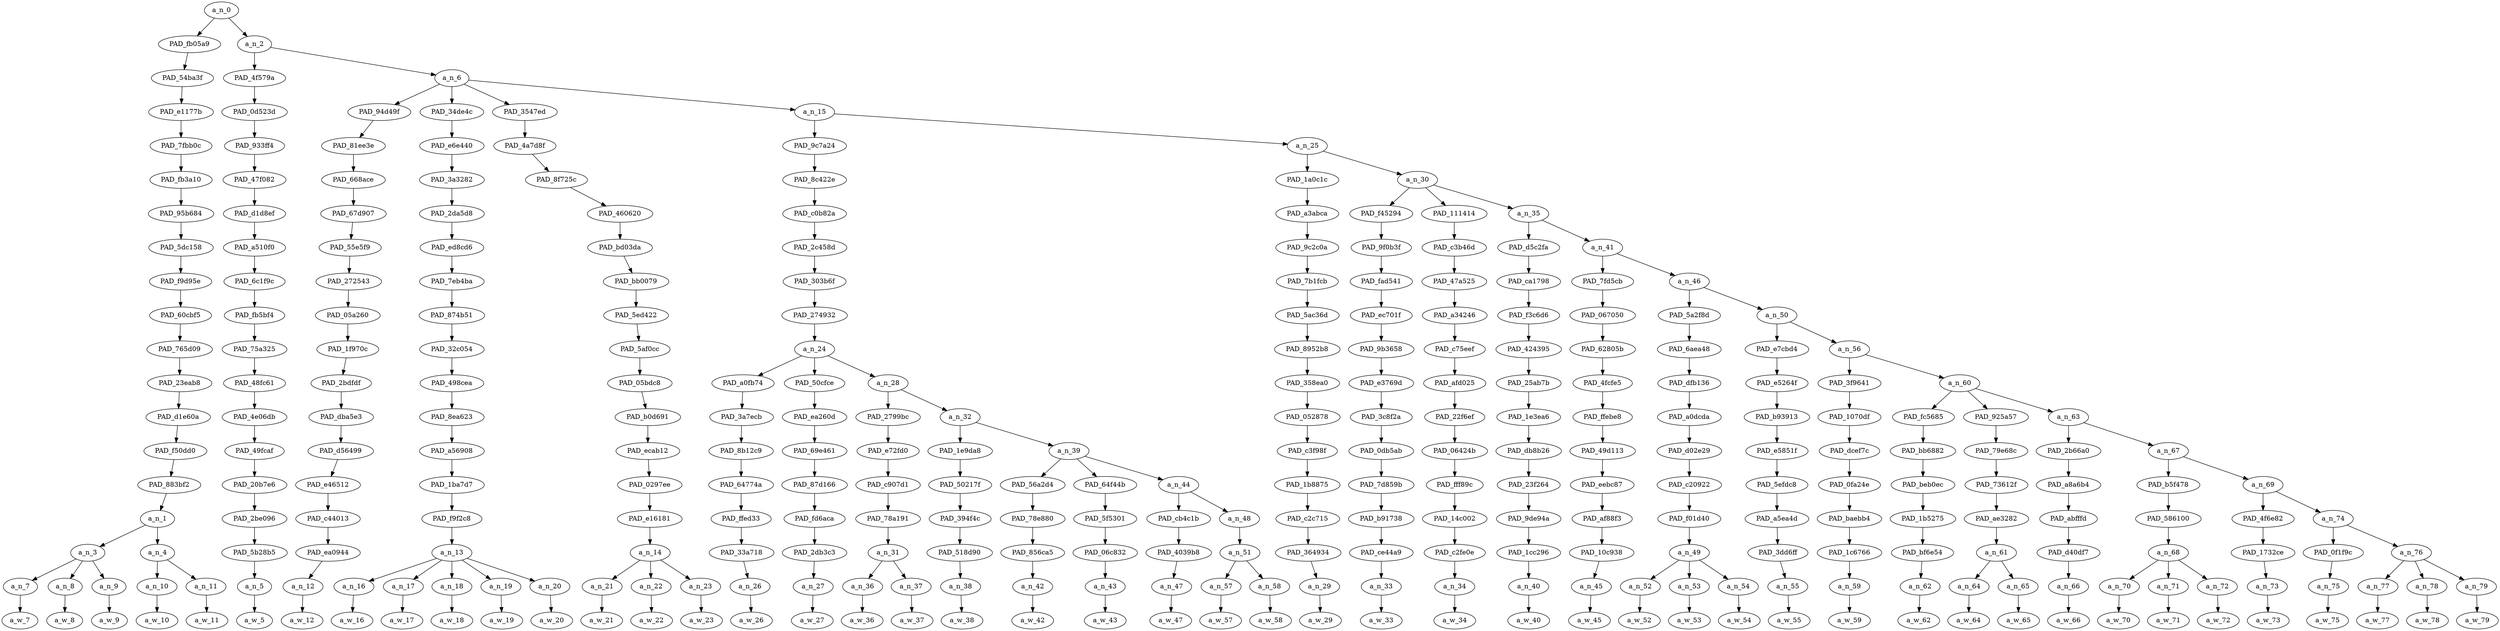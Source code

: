 strict digraph "" {
	a_n_0	[div_dir=1,
		index=0,
		level=18,
		pos="5.463772243923611,18!",
		text_span="[0, 1, 2, 3, 4, 5, 6, 7, 8, 9, 10, 11, 12, 13, 14, 15, 16, 17, 18, 19, 20, 21, 22, 23, 24, 25, 26, 27, 28, 29, 30, 31, 32, 33, 34, \
35, 36, 37, 38, 39, 40, 41, 42, 43, 44, 45, 46]",
		value=0.99999998];
	PAD_fb05a9	[div_dir=1,
		index=0,
		level=17,
		pos="2.25,17!",
		text_span="[0, 1, 2, 3, 4]",
		value=0.13635833];
	a_n_0 -> PAD_fb05a9;
	a_n_2	[div_dir=-1,
		index=1,
		level=17,
		pos="8.677544487847221,17!",
		text_span="[5, 6, 7, 8, 9, 10, 11, 12, 13, 14, 15, 16, 17, 18, 19, 20, 21, 22, 23, 24, 25, 26, 27, 28, 29, 30, 31, 32, 33, 34, 35, 36, 37, \
38, 39, 40, 41, 42, 43, 44, 45, 46]",
		value=0.86363765];
	a_n_0 -> a_n_2;
	PAD_54ba3f	[div_dir=1,
		index=0,
		level=16,
		pos="2.25,16!",
		text_span="[0, 1, 2, 3, 4]",
		value=0.13635833];
	PAD_fb05a9 -> PAD_54ba3f;
	PAD_e1177b	[div_dir=1,
		index=0,
		level=15,
		pos="2.25,15!",
		text_span="[0, 1, 2, 3, 4]",
		value=0.13635833];
	PAD_54ba3f -> PAD_e1177b;
	PAD_7fbb0c	[div_dir=1,
		index=0,
		level=14,
		pos="2.25,14!",
		text_span="[0, 1, 2, 3, 4]",
		value=0.13635833];
	PAD_e1177b -> PAD_7fbb0c;
	PAD_fb3a10	[div_dir=1,
		index=0,
		level=13,
		pos="2.25,13!",
		text_span="[0, 1, 2, 3, 4]",
		value=0.13635833];
	PAD_7fbb0c -> PAD_fb3a10;
	PAD_95b684	[div_dir=1,
		index=0,
		level=12,
		pos="2.25,12!",
		text_span="[0, 1, 2, 3, 4]",
		value=0.13635833];
	PAD_fb3a10 -> PAD_95b684;
	PAD_5dc158	[div_dir=1,
		index=0,
		level=11,
		pos="2.25,11!",
		text_span="[0, 1, 2, 3, 4]",
		value=0.13635833];
	PAD_95b684 -> PAD_5dc158;
	PAD_f9d95e	[div_dir=1,
		index=0,
		level=10,
		pos="2.25,10!",
		text_span="[0, 1, 2, 3, 4]",
		value=0.13635833];
	PAD_5dc158 -> PAD_f9d95e;
	PAD_60cbf5	[div_dir=1,
		index=0,
		level=9,
		pos="2.25,9!",
		text_span="[0, 1, 2, 3, 4]",
		value=0.13635833];
	PAD_f9d95e -> PAD_60cbf5;
	PAD_765d09	[div_dir=1,
		index=0,
		level=8,
		pos="2.25,8!",
		text_span="[0, 1, 2, 3, 4]",
		value=0.13635833];
	PAD_60cbf5 -> PAD_765d09;
	PAD_23eab8	[div_dir=1,
		index=0,
		level=7,
		pos="2.25,7!",
		text_span="[0, 1, 2, 3, 4]",
		value=0.13635833];
	PAD_765d09 -> PAD_23eab8;
	PAD_d1e60a	[div_dir=1,
		index=0,
		level=6,
		pos="2.25,6!",
		text_span="[0, 1, 2, 3, 4]",
		value=0.13635833];
	PAD_23eab8 -> PAD_d1e60a;
	PAD_f50dd0	[div_dir=1,
		index=0,
		level=5,
		pos="2.25,5!",
		text_span="[0, 1, 2, 3, 4]",
		value=0.13635833];
	PAD_d1e60a -> PAD_f50dd0;
	PAD_883bf2	[div_dir=1,
		index=0,
		level=4,
		pos="2.25,4!",
		text_span="[0, 1, 2, 3, 4]",
		value=0.13635833];
	PAD_f50dd0 -> PAD_883bf2;
	a_n_1	[div_dir=1,
		index=0,
		level=3,
		pos="2.25,3!",
		text_span="[0, 1, 2, 3, 4]",
		value=0.13635833];
	PAD_883bf2 -> a_n_1;
	a_n_3	[div_dir=1,
		index=0,
		level=2,
		pos="1.0,2!",
		text_span="[0, 1, 2]",
		value=0.10010616];
	a_n_1 -> a_n_3;
	a_n_4	[div_dir=-1,
		index=1,
		level=2,
		pos="3.5,2!",
		text_span="[3, 4]",
		value=0.03618717];
	a_n_1 -> a_n_4;
	a_n_7	[div_dir=1,
		index=0,
		level=1,
		pos="0.0,1!",
		text_span="[0]",
		value=0.03051967];
	a_n_3 -> a_n_7;
	a_n_8	[div_dir=1,
		index=1,
		level=1,
		pos="1.0,1!",
		text_span="[1]",
		value=0.03750837];
	a_n_3 -> a_n_8;
	a_n_9	[div_dir=1,
		index=2,
		level=1,
		pos="2.0,1!",
		text_span="[2]",
		value=0.03196103];
	a_n_3 -> a_n_9;
	a_w_7	[div_dir=0,
		index=0,
		level=0,
		pos="0,0!",
		text_span="[0]",
		value="<user>"];
	a_n_7 -> a_w_7;
	a_w_8	[div_dir=0,
		index=1,
		level=0,
		pos="1,0!",
		text_span="[1]",
		value=turkish];
	a_n_8 -> a_w_8;
	a_w_9	[div_dir=0,
		index=2,
		level=0,
		pos="2,0!",
		text_span="[2]",
		value=immigrants];
	a_n_9 -> a_w_9;
	a_n_10	[div_dir=-1,
		index=3,
		level=1,
		pos="3.0,1!",
		text_span="[3]",
		value=0.01346893];
	a_n_4 -> a_n_10;
	a_n_11	[div_dir=-1,
		index=4,
		level=1,
		pos="4.0,1!",
		text_span="[4]",
		value=0.02269456];
	a_n_4 -> a_n_11;
	a_w_10	[div_dir=0,
		index=3,
		level=0,
		pos="3,0!",
		text_span="[3]",
		value=in];
	a_n_10 -> a_w_10;
	a_w_11	[div_dir=0,
		index=4,
		level=0,
		pos="4,0!",
		text_span="[4]",
		value=germany];
	a_n_11 -> a_w_11;
	PAD_4f579a	[div_dir=-1,
		index=1,
		level=16,
		pos="5.0,16!",
		text_span="[5]",
		value=0.01053487];
	a_n_2 -> PAD_4f579a;
	a_n_6	[div_dir=-1,
		index=2,
		level=16,
		pos="12.355088975694445,16!",
		text_span="[6, 7, 8, 9, 10, 11, 12, 13, 14, 15, 16, 17, 18, 19, 20, 21, 22, 23, 24, 25, 26, 27, 28, 29, 30, 31, 32, 33, 34, 35, 36, 37, 38, \
39, 40, 41, 42, 43, 44, 45, 46]",
		value=0.85309000];
	a_n_2 -> a_n_6;
	PAD_0d523d	[div_dir=-1,
		index=1,
		level=15,
		pos="5.0,15!",
		text_span="[5]",
		value=0.01053487];
	PAD_4f579a -> PAD_0d523d;
	PAD_933ff4	[div_dir=-1,
		index=1,
		level=14,
		pos="5.0,14!",
		text_span="[5]",
		value=0.01053487];
	PAD_0d523d -> PAD_933ff4;
	PAD_47f082	[div_dir=-1,
		index=1,
		level=13,
		pos="5.0,13!",
		text_span="[5]",
		value=0.01053487];
	PAD_933ff4 -> PAD_47f082;
	PAD_d1d8ef	[div_dir=-1,
		index=1,
		level=12,
		pos="5.0,12!",
		text_span="[5]",
		value=0.01053487];
	PAD_47f082 -> PAD_d1d8ef;
	PAD_a510f0	[div_dir=-1,
		index=1,
		level=11,
		pos="5.0,11!",
		text_span="[5]",
		value=0.01053487];
	PAD_d1d8ef -> PAD_a510f0;
	PAD_6c1f9c	[div_dir=-1,
		index=1,
		level=10,
		pos="5.0,10!",
		text_span="[5]",
		value=0.01053487];
	PAD_a510f0 -> PAD_6c1f9c;
	PAD_fb5bf4	[div_dir=-1,
		index=1,
		level=9,
		pos="5.0,9!",
		text_span="[5]",
		value=0.01053487];
	PAD_6c1f9c -> PAD_fb5bf4;
	PAD_75a325	[div_dir=-1,
		index=1,
		level=8,
		pos="5.0,8!",
		text_span="[5]",
		value=0.01053487];
	PAD_fb5bf4 -> PAD_75a325;
	PAD_48fc61	[div_dir=-1,
		index=1,
		level=7,
		pos="5.0,7!",
		text_span="[5]",
		value=0.01053487];
	PAD_75a325 -> PAD_48fc61;
	PAD_4e06db	[div_dir=-1,
		index=1,
		level=6,
		pos="5.0,6!",
		text_span="[5]",
		value=0.01053487];
	PAD_48fc61 -> PAD_4e06db;
	PAD_49fcaf	[div_dir=-1,
		index=1,
		level=5,
		pos="5.0,5!",
		text_span="[5]",
		value=0.01053487];
	PAD_4e06db -> PAD_49fcaf;
	PAD_20b7e6	[div_dir=-1,
		index=1,
		level=4,
		pos="5.0,4!",
		text_span="[5]",
		value=0.01053487];
	PAD_49fcaf -> PAD_20b7e6;
	PAD_2be096	[div_dir=-1,
		index=1,
		level=3,
		pos="5.0,3!",
		text_span="[5]",
		value=0.01053487];
	PAD_20b7e6 -> PAD_2be096;
	PAD_5b28b5	[div_dir=-1,
		index=2,
		level=2,
		pos="5.0,2!",
		text_span="[5]",
		value=0.01053487];
	PAD_2be096 -> PAD_5b28b5;
	a_n_5	[div_dir=-1,
		index=5,
		level=1,
		pos="5.0,1!",
		text_span="[5]",
		value=0.01053487];
	PAD_5b28b5 -> a_n_5;
	a_w_5	[div_dir=0,
		index=5,
		level=0,
		pos="5,0!",
		text_span="[5]",
		value=did];
	a_n_5 -> a_w_5;
	PAD_94d49f	[div_dir=-1,
		index=2,
		level=15,
		pos="6.0,15!",
		text_span="[6]",
		value=0.02359064];
	a_n_6 -> PAD_94d49f;
	PAD_34de4c	[div_dir=1,
		index=3,
		level=15,
		pos="9.0,15!",
		text_span="[7, 8, 9, 10, 11]",
		value=0.11402637];
	a_n_6 -> PAD_34de4c;
	PAD_3547ed	[div_dir=-1,
		index=4,
		level=15,
		pos="13.0,15!",
		text_span="[12, 13, 14]",
		value=0.15669569];
	a_n_6 -> PAD_3547ed;
	a_n_15	[div_dir=-1,
		index=5,
		level=15,
		pos="21.42035590277778,15!",
		text_span="[15, 16, 17, 18, 19, 20, 21, 22, 23, 24, 25, 26, 27, 28, 29, 30, 31, 32, 33, 34, 35, 36, 37, 38, 39, 40, 41, 42, 43, 44, 45, 46]",
		value=0.55876484];
	a_n_6 -> a_n_15;
	PAD_81ee3e	[div_dir=-1,
		index=2,
		level=14,
		pos="6.0,14!",
		text_span="[6]",
		value=0.02359064];
	PAD_94d49f -> PAD_81ee3e;
	PAD_668ace	[div_dir=-1,
		index=2,
		level=13,
		pos="6.0,13!",
		text_span="[6]",
		value=0.02359064];
	PAD_81ee3e -> PAD_668ace;
	PAD_67d907	[div_dir=-1,
		index=2,
		level=12,
		pos="6.0,12!",
		text_span="[6]",
		value=0.02359064];
	PAD_668ace -> PAD_67d907;
	PAD_55e5f9	[div_dir=-1,
		index=2,
		level=11,
		pos="6.0,11!",
		text_span="[6]",
		value=0.02359064];
	PAD_67d907 -> PAD_55e5f9;
	PAD_272543	[div_dir=-1,
		index=2,
		level=10,
		pos="6.0,10!",
		text_span="[6]",
		value=0.02359064];
	PAD_55e5f9 -> PAD_272543;
	PAD_05a260	[div_dir=-1,
		index=2,
		level=9,
		pos="6.0,9!",
		text_span="[6]",
		value=0.02359064];
	PAD_272543 -> PAD_05a260;
	PAD_1f970c	[div_dir=-1,
		index=2,
		level=8,
		pos="6.0,8!",
		text_span="[6]",
		value=0.02359064];
	PAD_05a260 -> PAD_1f970c;
	PAD_2bdfdf	[div_dir=-1,
		index=2,
		level=7,
		pos="6.0,7!",
		text_span="[6]",
		value=0.02359064];
	PAD_1f970c -> PAD_2bdfdf;
	PAD_dba5e3	[div_dir=-1,
		index=2,
		level=6,
		pos="6.0,6!",
		text_span="[6]",
		value=0.02359064];
	PAD_2bdfdf -> PAD_dba5e3;
	PAD_d56499	[div_dir=-1,
		index=2,
		level=5,
		pos="6.0,5!",
		text_span="[6]",
		value=0.02359064];
	PAD_dba5e3 -> PAD_d56499;
	PAD_e46512	[div_dir=-1,
		index=2,
		level=4,
		pos="6.0,4!",
		text_span="[6]",
		value=0.02359064];
	PAD_d56499 -> PAD_e46512;
	PAD_c44013	[div_dir=-1,
		index=2,
		level=3,
		pos="6.0,3!",
		text_span="[6]",
		value=0.02359064];
	PAD_e46512 -> PAD_c44013;
	PAD_ea0944	[div_dir=-1,
		index=3,
		level=2,
		pos="6.0,2!",
		text_span="[6]",
		value=0.02359064];
	PAD_c44013 -> PAD_ea0944;
	a_n_12	[div_dir=-1,
		index=6,
		level=1,
		pos="6.0,1!",
		text_span="[6]",
		value=0.02359064];
	PAD_ea0944 -> a_n_12;
	a_w_12	[div_dir=0,
		index=6,
		level=0,
		pos="6,0!",
		text_span="[6]",
		value=invent];
	a_n_12 -> a_w_12;
	PAD_e6e440	[div_dir=1,
		index=3,
		level=14,
		pos="9.0,14!",
		text_span="[7, 8, 9, 10, 11]",
		value=0.11402637];
	PAD_34de4c -> PAD_e6e440;
	PAD_3a3282	[div_dir=1,
		index=3,
		level=13,
		pos="9.0,13!",
		text_span="[7, 8, 9, 10, 11]",
		value=0.11402637];
	PAD_e6e440 -> PAD_3a3282;
	PAD_2da5d8	[div_dir=1,
		index=3,
		level=12,
		pos="9.0,12!",
		text_span="[7, 8, 9, 10, 11]",
		value=0.11402637];
	PAD_3a3282 -> PAD_2da5d8;
	PAD_ed8cd6	[div_dir=1,
		index=3,
		level=11,
		pos="9.0,11!",
		text_span="[7, 8, 9, 10, 11]",
		value=0.11402637];
	PAD_2da5d8 -> PAD_ed8cd6;
	PAD_7eb4ba	[div_dir=1,
		index=3,
		level=10,
		pos="9.0,10!",
		text_span="[7, 8, 9, 10, 11]",
		value=0.11402637];
	PAD_ed8cd6 -> PAD_7eb4ba;
	PAD_874b51	[div_dir=1,
		index=3,
		level=9,
		pos="9.0,9!",
		text_span="[7, 8, 9, 10, 11]",
		value=0.11402637];
	PAD_7eb4ba -> PAD_874b51;
	PAD_32c054	[div_dir=1,
		index=3,
		level=8,
		pos="9.0,8!",
		text_span="[7, 8, 9, 10, 11]",
		value=0.11402637];
	PAD_874b51 -> PAD_32c054;
	PAD_498cea	[div_dir=1,
		index=3,
		level=7,
		pos="9.0,7!",
		text_span="[7, 8, 9, 10, 11]",
		value=0.11402637];
	PAD_32c054 -> PAD_498cea;
	PAD_8ea623	[div_dir=1,
		index=3,
		level=6,
		pos="9.0,6!",
		text_span="[7, 8, 9, 10, 11]",
		value=0.11402637];
	PAD_498cea -> PAD_8ea623;
	PAD_a56908	[div_dir=1,
		index=3,
		level=5,
		pos="9.0,5!",
		text_span="[7, 8, 9, 10, 11]",
		value=0.11402637];
	PAD_8ea623 -> PAD_a56908;
	PAD_1ba7d7	[div_dir=1,
		index=3,
		level=4,
		pos="9.0,4!",
		text_span="[7, 8, 9, 10, 11]",
		value=0.11402637];
	PAD_a56908 -> PAD_1ba7d7;
	PAD_f9f2c8	[div_dir=1,
		index=3,
		level=3,
		pos="9.0,3!",
		text_span="[7, 8, 9, 10, 11]",
		value=0.11402637];
	PAD_1ba7d7 -> PAD_f9f2c8;
	a_n_13	[div_dir=1,
		index=4,
		level=2,
		pos="9.0,2!",
		text_span="[7, 8, 9, 10, 11]",
		value=0.11402637];
	PAD_f9f2c8 -> a_n_13;
	a_n_16	[div_dir=1,
		index=7,
		level=1,
		pos="7.0,1!",
		text_span="[7]",
		value=0.00976222];
	a_n_13 -> a_n_16;
	a_n_17	[div_dir=-1,
		index=8,
		level=1,
		pos="8.0,1!",
		text_span="[8]",
		value=0.01626419];
	a_n_13 -> a_n_17;
	a_n_18	[div_dir=1,
		index=9,
		level=1,
		pos="9.0,1!",
		text_span="[9]",
		value=0.01410895];
	a_n_13 -> a_n_18;
	a_n_19	[div_dir=1,
		index=10,
		level=1,
		pos="10.0,1!",
		text_span="[10]",
		value=0.02713374];
	a_n_13 -> a_n_19;
	a_n_20	[div_dir=1,
		index=11,
		level=1,
		pos="11.0,1!",
		text_span="[11]",
		value=0.04668758];
	a_n_13 -> a_n_20;
	a_w_16	[div_dir=0,
		index=7,
		level=0,
		pos="7,0!",
		text_span="[7]",
		value=that];
	a_n_16 -> a_w_16;
	a_w_17	[div_dir=0,
		index=8,
		level=0,
		pos="8,0!",
		text_span="[8]",
		value=wonderful];
	a_n_17 -> a_w_17;
	a_w_18	[div_dir=0,
		index=9,
		level=0,
		pos="9,0!",
		text_span="[9]",
		value=post];
	a_n_18 -> a_w_18;
	a_w_19	[div_dir=0,
		index=10,
		level=0,
		pos="10,0!",
		text_span="[10]",
		value=pub];
	a_n_19 -> a_w_19;
	a_w_20	[div_dir=0,
		index=11,
		level=0,
		pos="11,0!",
		text_span="[11]",
		value=delicacy];
	a_n_20 -> a_w_20;
	PAD_4a7d8f	[div_dir=-1,
		index=4,
		level=14,
		pos="13.0,14!",
		text_span="[12, 13, 14]",
		value=0.15669569];
	PAD_3547ed -> PAD_4a7d8f;
	PAD_8f725c	[div_dir=-1,
		index=4,
		level=13,
		pos="13.0,13!",
		text_span="[12, 13, 14]",
		value=0.15669569];
	PAD_4a7d8f -> PAD_8f725c;
	PAD_460620	[div_dir=-1,
		index=4,
		level=12,
		pos="13.0,12!",
		text_span="[12, 13, 14]",
		value=0.15669569];
	PAD_8f725c -> PAD_460620;
	PAD_bd03da	[div_dir=-1,
		index=4,
		level=11,
		pos="13.0,11!",
		text_span="[12, 13, 14]",
		value=0.15669569];
	PAD_460620 -> PAD_bd03da;
	PAD_bb0079	[div_dir=-1,
		index=4,
		level=10,
		pos="13.0,10!",
		text_span="[12, 13, 14]",
		value=0.15669569];
	PAD_bd03da -> PAD_bb0079;
	PAD_5ed422	[div_dir=-1,
		index=4,
		level=9,
		pos="13.0,9!",
		text_span="[12, 13, 14]",
		value=0.15669569];
	PAD_bb0079 -> PAD_5ed422;
	PAD_5af0cc	[div_dir=-1,
		index=4,
		level=8,
		pos="13.0,8!",
		text_span="[12, 13, 14]",
		value=0.15669569];
	PAD_5ed422 -> PAD_5af0cc;
	PAD_05bdc8	[div_dir=-1,
		index=4,
		level=7,
		pos="13.0,7!",
		text_span="[12, 13, 14]",
		value=0.15669569];
	PAD_5af0cc -> PAD_05bdc8;
	PAD_b0d691	[div_dir=-1,
		index=4,
		level=6,
		pos="13.0,6!",
		text_span="[12, 13, 14]",
		value=0.15669569];
	PAD_05bdc8 -> PAD_b0d691;
	PAD_ecab12	[div_dir=-1,
		index=4,
		level=5,
		pos="13.0,5!",
		text_span="[12, 13, 14]",
		value=0.15669569];
	PAD_b0d691 -> PAD_ecab12;
	PAD_0297ee	[div_dir=-1,
		index=4,
		level=4,
		pos="13.0,4!",
		text_span="[12, 13, 14]",
		value=0.15669569];
	PAD_ecab12 -> PAD_0297ee;
	PAD_e16181	[div_dir=-1,
		index=4,
		level=3,
		pos="13.0,3!",
		text_span="[12, 13, 14]",
		value=0.15669569];
	PAD_0297ee -> PAD_e16181;
	a_n_14	[div_dir=-1,
		index=5,
		level=2,
		pos="13.0,2!",
		text_span="[12, 13, 14]",
		value=0.15669569];
	PAD_e16181 -> a_n_14;
	a_n_21	[div_dir=-1,
		index=12,
		level=1,
		pos="12.0,1!",
		text_span="[12]",
		value=0.01384410];
	a_n_14 -> a_n_21;
	a_n_22	[div_dir=-1,
		index=13,
		level=1,
		pos="13.0,1!",
		text_span="[13]",
		value=0.04648067];
	a_n_14 -> a_n_22;
	a_n_23	[div_dir=-1,
		index=14,
		level=1,
		pos="14.0,1!",
		text_span="[14]",
		value=0.09628937];
	a_n_14 -> a_n_23;
	a_w_21	[div_dir=0,
		index=12,
		level=0,
		pos="12,0!",
		text_span="[12]",
		value=the];
	a_n_21 -> a_w_21;
	a_w_22	[div_dir=0,
		index=13,
		level=0,
		pos="13,0!",
		text_span="[13]",
		value=doner];
	a_n_22 -> a_w_22;
	a_w_23	[div_dir=0,
		index=14,
		level=0,
		pos="14,0!",
		text_span="[14]",
		value=kebab];
	a_n_23 -> a_w_23;
	PAD_9c7a24	[div_dir=-1,
		index=5,
		level=14,
		pos="16.604166666666668,14!",
		text_span="[15, 16, 17, 18, 19, 20, 21, 22, 23, 24]",
		value=0.24023586];
	a_n_15 -> PAD_9c7a24;
	a_n_25	[div_dir=-1,
		index=6,
		level=14,
		pos="26.236545138888886,14!",
		text_span="[25, 26, 27, 28, 29, 30, 31, 32, 33, 34, 35, 36, 37, 38, 39, 40, 41, 42, 43, 44, 45, 46]",
		value=0.31851687];
	a_n_15 -> a_n_25;
	PAD_8c422e	[div_dir=-1,
		index=5,
		level=13,
		pos="16.604166666666668,13!",
		text_span="[15, 16, 17, 18, 19, 20, 21, 22, 23, 24]",
		value=0.24023586];
	PAD_9c7a24 -> PAD_8c422e;
	PAD_c0b82a	[div_dir=-1,
		index=5,
		level=12,
		pos="16.604166666666668,12!",
		text_span="[15, 16, 17, 18, 19, 20, 21, 22, 23, 24]",
		value=0.24023586];
	PAD_8c422e -> PAD_c0b82a;
	PAD_2c458d	[div_dir=-1,
		index=5,
		level=11,
		pos="16.604166666666668,11!",
		text_span="[15, 16, 17, 18, 19, 20, 21, 22, 23, 24]",
		value=0.24023586];
	PAD_c0b82a -> PAD_2c458d;
	PAD_303b6f	[div_dir=-1,
		index=5,
		level=10,
		pos="16.604166666666668,10!",
		text_span="[15, 16, 17, 18, 19, 20, 21, 22, 23, 24]",
		value=0.24023586];
	PAD_2c458d -> PAD_303b6f;
	PAD_274932	[div_dir=-1,
		index=5,
		level=9,
		pos="16.604166666666668,9!",
		text_span="[15, 16, 17, 18, 19, 20, 21, 22, 23, 24]",
		value=0.24023586];
	PAD_303b6f -> PAD_274932;
	a_n_24	[div_dir=-1,
		index=5,
		level=8,
		pos="16.604166666666668,8!",
		text_span="[15, 16, 17, 18, 19, 20, 21, 22, 23, 24]",
		value=0.24023586];
	PAD_274932 -> a_n_24;
	PAD_a0fb74	[div_dir=-1,
		index=5,
		level=7,
		pos="15.0,7!",
		text_span="[15]",
		value=0.01004279];
	a_n_24 -> PAD_a0fb74;
	PAD_50cfce	[div_dir=-1,
		index=6,
		level=7,
		pos="16.0,7!",
		text_span="[16]",
		value=0.01221696];
	a_n_24 -> PAD_50cfce;
	a_n_28	[div_dir=-1,
		index=7,
		level=7,
		pos="18.8125,7!",
		text_span="[17, 18, 19, 20, 21, 22, 23, 24]",
		value=0.21796159];
	a_n_24 -> a_n_28;
	PAD_3a7ecb	[div_dir=-1,
		index=5,
		level=6,
		pos="15.0,6!",
		text_span="[15]",
		value=0.01004279];
	PAD_a0fb74 -> PAD_3a7ecb;
	PAD_8b12c9	[div_dir=-1,
		index=5,
		level=5,
		pos="15.0,5!",
		text_span="[15]",
		value=0.01004279];
	PAD_3a7ecb -> PAD_8b12c9;
	PAD_64774a	[div_dir=-1,
		index=5,
		level=4,
		pos="15.0,4!",
		text_span="[15]",
		value=0.01004279];
	PAD_8b12c9 -> PAD_64774a;
	PAD_ffed33	[div_dir=-1,
		index=5,
		level=3,
		pos="15.0,3!",
		text_span="[15]",
		value=0.01004279];
	PAD_64774a -> PAD_ffed33;
	PAD_33a718	[div_dir=-1,
		index=6,
		level=2,
		pos="15.0,2!",
		text_span="[15]",
		value=0.01004279];
	PAD_ffed33 -> PAD_33a718;
	a_n_26	[div_dir=-1,
		index=15,
		level=1,
		pos="15.0,1!",
		text_span="[15]",
		value=0.01004279];
	PAD_33a718 -> a_n_26;
	a_w_26	[div_dir=0,
		index=15,
		level=0,
		pos="15,0!",
		text_span="[15]",
		value=so];
	a_n_26 -> a_w_26;
	PAD_ea260d	[div_dir=-1,
		index=6,
		level=6,
		pos="16.0,6!",
		text_span="[16]",
		value=0.01221696];
	PAD_50cfce -> PAD_ea260d;
	PAD_69e461	[div_dir=-1,
		index=6,
		level=5,
		pos="16.0,5!",
		text_span="[16]",
		value=0.01221696];
	PAD_ea260d -> PAD_69e461;
	PAD_87d166	[div_dir=-1,
		index=6,
		level=4,
		pos="16.0,4!",
		text_span="[16]",
		value=0.01221696];
	PAD_69e461 -> PAD_87d166;
	PAD_fd6aca	[div_dir=-1,
		index=6,
		level=3,
		pos="16.0,3!",
		text_span="[16]",
		value=0.01221696];
	PAD_87d166 -> PAD_fd6aca;
	PAD_2db3c3	[div_dir=-1,
		index=7,
		level=2,
		pos="16.0,2!",
		text_span="[16]",
		value=0.01221696];
	PAD_fd6aca -> PAD_2db3c3;
	a_n_27	[div_dir=-1,
		index=16,
		level=1,
		pos="16.0,1!",
		text_span="[16]",
		value=0.01221696];
	PAD_2db3c3 -> a_n_27;
	a_w_27	[div_dir=0,
		index=16,
		level=0,
		pos="16,0!",
		text_span="[16]",
		value=that1];
	a_n_27 -> a_w_27;
	PAD_2799bc	[div_dir=-1,
		index=7,
		level=6,
		pos="17.5,6!",
		text_span="[17, 18]",
		value=0.04944454];
	a_n_28 -> PAD_2799bc;
	a_n_32	[div_dir=1,
		index=8,
		level=6,
		pos="20.125,6!",
		text_span="[19, 20, 21, 22, 23, 24]",
		value=0.16851289];
	a_n_28 -> a_n_32;
	PAD_e72fd0	[div_dir=-1,
		index=7,
		level=5,
		pos="17.5,5!",
		text_span="[17, 18]",
		value=0.04944454];
	PAD_2799bc -> PAD_e72fd0;
	PAD_c907d1	[div_dir=-1,
		index=7,
		level=4,
		pos="17.5,4!",
		text_span="[17, 18]",
		value=0.04944454];
	PAD_e72fd0 -> PAD_c907d1;
	PAD_78a191	[div_dir=-1,
		index=7,
		level=3,
		pos="17.5,3!",
		text_span="[17, 18]",
		value=0.04944454];
	PAD_c907d1 -> PAD_78a191;
	a_n_31	[div_dir=-1,
		index=8,
		level=2,
		pos="17.5,2!",
		text_span="[17, 18]",
		value=0.04944454];
	PAD_78a191 -> a_n_31;
	a_n_36	[div_dir=-1,
		index=17,
		level=1,
		pos="17.0,1!",
		text_span="[17]",
		value=0.03258751];
	a_n_31 -> a_n_36;
	a_n_37	[div_dir=1,
		index=18,
		level=1,
		pos="18.0,1!",
		text_span="[18]",
		value=0.01682505];
	a_n_31 -> a_n_37;
	a_w_36	[div_dir=0,
		index=17,
		level=0,
		pos="17,0!",
		text_span="[17]",
		value=drunk];
	a_n_36 -> a_w_36;
	a_w_37	[div_dir=0,
		index=18,
		level=0,
		pos="18,0!",
		text_span="[18]",
		value=people];
	a_n_37 -> a_w_37;
	PAD_1e9da8	[div_dir=1,
		index=8,
		level=5,
		pos="19.0,5!",
		text_span="[19]",
		value=0.01435816];
	a_n_32 -> PAD_1e9da8;
	a_n_39	[div_dir=-1,
		index=9,
		level=5,
		pos="21.25,5!",
		text_span="[20, 21, 22, 23, 24]",
		value=0.15414337];
	a_n_32 -> a_n_39;
	PAD_50217f	[div_dir=1,
		index=8,
		level=4,
		pos="19.0,4!",
		text_span="[19]",
		value=0.01435816];
	PAD_1e9da8 -> PAD_50217f;
	PAD_394f4c	[div_dir=1,
		index=8,
		level=3,
		pos="19.0,3!",
		text_span="[19]",
		value=0.01435816];
	PAD_50217f -> PAD_394f4c;
	PAD_518d90	[div_dir=1,
		index=9,
		level=2,
		pos="19.0,2!",
		text_span="[19]",
		value=0.01435816];
	PAD_394f4c -> PAD_518d90;
	a_n_38	[div_dir=1,
		index=19,
		level=1,
		pos="19.0,1!",
		text_span="[19]",
		value=0.01435816];
	PAD_518d90 -> a_n_38;
	a_w_38	[div_dir=0,
		index=19,
		level=0,
		pos="19,0!",
		text_span="[19]",
		value=could];
	a_n_38 -> a_w_38;
	PAD_56a2d4	[div_dir=-1,
		index=9,
		level=4,
		pos="20.0,4!",
		text_span="[20]",
		value=0.02850400];
	a_n_39 -> PAD_56a2d4;
	PAD_64f44b	[div_dir=1,
		index=10,
		level=4,
		pos="21.0,4!",
		text_span="[21]",
		value=0.07510995];
	a_n_39 -> PAD_64f44b;
	a_n_44	[div_dir=-1,
		index=11,
		level=4,
		pos="22.75,4!",
		text_span="[22, 23, 24]",
		value=0.05051964];
	a_n_39 -> a_n_44;
	PAD_78e880	[div_dir=-1,
		index=9,
		level=3,
		pos="20.0,3!",
		text_span="[20]",
		value=0.02850400];
	PAD_56a2d4 -> PAD_78e880;
	PAD_856ca5	[div_dir=-1,
		index=10,
		level=2,
		pos="20.0,2!",
		text_span="[20]",
		value=0.02850400];
	PAD_78e880 -> PAD_856ca5;
	a_n_42	[div_dir=-1,
		index=20,
		level=1,
		pos="20.0,1!",
		text_span="[20]",
		value=0.02850400];
	PAD_856ca5 -> a_n_42;
	a_w_42	[div_dir=0,
		index=20,
		level=0,
		pos="20,0!",
		text_span="[20]",
		value=eat];
	a_n_42 -> a_w_42;
	PAD_5f5301	[div_dir=1,
		index=10,
		level=3,
		pos="21.0,3!",
		text_span="[21]",
		value=0.07510995];
	PAD_64f44b -> PAD_5f5301;
	PAD_06c832	[div_dir=1,
		index=11,
		level=2,
		pos="21.0,2!",
		text_span="[21]",
		value=0.07510995];
	PAD_5f5301 -> PAD_06c832;
	a_n_43	[div_dir=1,
		index=21,
		level=1,
		pos="21.0,1!",
		text_span="[21]",
		value=0.07510995];
	PAD_06c832 -> a_n_43;
	a_w_43	[div_dir=0,
		index=21,
		level=0,
		pos="21,0!",
		text_span="[21]",
		value=shwarma];
	a_n_43 -> a_w_43;
	PAD_cb4c1b	[div_dir=1,
		index=11,
		level=3,
		pos="22.0,3!",
		text_span="[22]",
		value=0.02129391];
	a_n_44 -> PAD_cb4c1b;
	a_n_48	[div_dir=-1,
		index=12,
		level=3,
		pos="23.5,3!",
		text_span="[23, 24]",
		value=0.02921488];
	a_n_44 -> a_n_48;
	PAD_4039b8	[div_dir=1,
		index=12,
		level=2,
		pos="22.0,2!",
		text_span="[22]",
		value=0.02129391];
	PAD_cb4c1b -> PAD_4039b8;
	a_n_47	[div_dir=1,
		index=22,
		level=1,
		pos="22.0,1!",
		text_span="[22]",
		value=0.02129391];
	PAD_4039b8 -> a_n_47;
	a_w_47	[div_dir=0,
		index=22,
		level=0,
		pos="22,0!",
		text_span="[22]",
		value=whilst];
	a_n_47 -> a_w_47;
	a_n_51	[div_dir=-1,
		index=13,
		level=2,
		pos="23.5,2!",
		text_span="[23, 24]",
		value=0.02917009];
	a_n_48 -> a_n_51;
	a_n_57	[div_dir=-1,
		index=23,
		level=1,
		pos="23.0,1!",
		text_span="[23]",
		value=0.01685848];
	a_n_51 -> a_n_57;
	a_n_58	[div_dir=-1,
		index=24,
		level=1,
		pos="24.0,1!",
		text_span="[24]",
		value=0.01226683];
	a_n_51 -> a_n_58;
	a_w_57	[div_dir=0,
		index=23,
		level=0,
		pos="23,0!",
		text_span="[23]",
		value=stumbling];
	a_n_57 -> a_w_57;
	a_w_58	[div_dir=0,
		index=24,
		level=0,
		pos="24,0!",
		text_span="[24]",
		value=home];
	a_n_58 -> a_w_58;
	PAD_1a0c1c	[div_dir=-1,
		index=6,
		level=13,
		pos="25.0,13!",
		text_span="[25]",
		value=0.01371757];
	a_n_25 -> PAD_1a0c1c;
	a_n_30	[div_dir=1,
		index=7,
		level=13,
		pos="27.473090277777775,13!",
		text_span="[26, 27, 28, 29, 30, 31, 32, 33, 34, 35, 36, 37, 38, 39, 40, 41, 42, 43, 44, 45, 46]",
		value=0.30479482];
	a_n_25 -> a_n_30;
	PAD_a3abca	[div_dir=-1,
		index=6,
		level=12,
		pos="25.0,12!",
		text_span="[25]",
		value=0.01371757];
	PAD_1a0c1c -> PAD_a3abca;
	PAD_9c2c0a	[div_dir=-1,
		index=6,
		level=11,
		pos="25.0,11!",
		text_span="[25]",
		value=0.01371757];
	PAD_a3abca -> PAD_9c2c0a;
	PAD_7b1fcb	[div_dir=-1,
		index=6,
		level=10,
		pos="25.0,10!",
		text_span="[25]",
		value=0.01371757];
	PAD_9c2c0a -> PAD_7b1fcb;
	PAD_5ac36d	[div_dir=-1,
		index=6,
		level=9,
		pos="25.0,9!",
		text_span="[25]",
		value=0.01371757];
	PAD_7b1fcb -> PAD_5ac36d;
	PAD_8952b8	[div_dir=-1,
		index=6,
		level=8,
		pos="25.0,8!",
		text_span="[25]",
		value=0.01371757];
	PAD_5ac36d -> PAD_8952b8;
	PAD_358ea0	[div_dir=-1,
		index=8,
		level=7,
		pos="25.0,7!",
		text_span="[25]",
		value=0.01371757];
	PAD_8952b8 -> PAD_358ea0;
	PAD_052878	[div_dir=-1,
		index=9,
		level=6,
		pos="25.0,6!",
		text_span="[25]",
		value=0.01371757];
	PAD_358ea0 -> PAD_052878;
	PAD_c3f98f	[div_dir=-1,
		index=10,
		level=5,
		pos="25.0,5!",
		text_span="[25]",
		value=0.01371757];
	PAD_052878 -> PAD_c3f98f;
	PAD_1b8875	[div_dir=-1,
		index=12,
		level=4,
		pos="25.0,4!",
		text_span="[25]",
		value=0.01371757];
	PAD_c3f98f -> PAD_1b8875;
	PAD_c2c715	[div_dir=-1,
		index=13,
		level=3,
		pos="25.0,3!",
		text_span="[25]",
		value=0.01371757];
	PAD_1b8875 -> PAD_c2c715;
	PAD_364934	[div_dir=-1,
		index=14,
		level=2,
		pos="25.0,2!",
		text_span="[25]",
		value=0.01371757];
	PAD_c2c715 -> PAD_364934;
	a_n_29	[div_dir=-1,
		index=25,
		level=1,
		pos="25.0,1!",
		text_span="[25]",
		value=0.01371757];
	PAD_364934 -> a_n_29;
	a_w_29	[div_dir=0,
		index=25,
		level=0,
		pos="25,0!",
		text_span="[25]",
		value=i];
	a_n_29 -> a_w_29;
	PAD_f45294	[div_dir=-1,
		index=7,
		level=12,
		pos="26.0,12!",
		text_span="[26]",
		value=0.00856673];
	a_n_30 -> PAD_f45294;
	PAD_111414	[div_dir=1,
		index=8,
		level=12,
		pos="27.0,12!",
		text_span="[27]",
		value=0.00628598];
	a_n_30 -> PAD_111414;
	a_n_35	[div_dir=1,
		index=9,
		level=12,
		pos="29.419270833333332,12!",
		text_span="[28, 29, 30, 31, 32, 33, 34, 35, 36, 37, 38, 39, 40, 41, 42, 43, 44, 45, 46]",
		value=0.28993968];
	a_n_30 -> a_n_35;
	PAD_9f0b3f	[div_dir=-1,
		index=7,
		level=11,
		pos="26.0,11!",
		text_span="[26]",
		value=0.00856673];
	PAD_f45294 -> PAD_9f0b3f;
	PAD_fad541	[div_dir=-1,
		index=7,
		level=10,
		pos="26.0,10!",
		text_span="[26]",
		value=0.00856673];
	PAD_9f0b3f -> PAD_fad541;
	PAD_ec701f	[div_dir=-1,
		index=7,
		level=9,
		pos="26.0,9!",
		text_span="[26]",
		value=0.00856673];
	PAD_fad541 -> PAD_ec701f;
	PAD_9b3658	[div_dir=-1,
		index=7,
		level=8,
		pos="26.0,8!",
		text_span="[26]",
		value=0.00856673];
	PAD_ec701f -> PAD_9b3658;
	PAD_e3769d	[div_dir=-1,
		index=9,
		level=7,
		pos="26.0,7!",
		text_span="[26]",
		value=0.00856673];
	PAD_9b3658 -> PAD_e3769d;
	PAD_3c8f2a	[div_dir=-1,
		index=10,
		level=6,
		pos="26.0,6!",
		text_span="[26]",
		value=0.00856673];
	PAD_e3769d -> PAD_3c8f2a;
	PAD_0db5ab	[div_dir=-1,
		index=11,
		level=5,
		pos="26.0,5!",
		text_span="[26]",
		value=0.00856673];
	PAD_3c8f2a -> PAD_0db5ab;
	PAD_7d859b	[div_dir=-1,
		index=13,
		level=4,
		pos="26.0,4!",
		text_span="[26]",
		value=0.00856673];
	PAD_0db5ab -> PAD_7d859b;
	PAD_b91738	[div_dir=-1,
		index=14,
		level=3,
		pos="26.0,3!",
		text_span="[26]",
		value=0.00856673];
	PAD_7d859b -> PAD_b91738;
	PAD_ce44a9	[div_dir=-1,
		index=15,
		level=2,
		pos="26.0,2!",
		text_span="[26]",
		value=0.00856673];
	PAD_b91738 -> PAD_ce44a9;
	a_n_33	[div_dir=-1,
		index=26,
		level=1,
		pos="26.0,1!",
		text_span="[26]",
		value=0.00856673];
	PAD_ce44a9 -> a_n_33;
	a_w_33	[div_dir=0,
		index=26,
		level=0,
		pos="26,0!",
		text_span="[26]",
		value=can];
	a_n_33 -> a_w_33;
	PAD_c3b46d	[div_dir=1,
		index=8,
		level=11,
		pos="27.0,11!",
		text_span="[27]",
		value=0.00628598];
	PAD_111414 -> PAD_c3b46d;
	PAD_47a525	[div_dir=1,
		index=8,
		level=10,
		pos="27.0,10!",
		text_span="[27]",
		value=0.00628598];
	PAD_c3b46d -> PAD_47a525;
	PAD_a34246	[div_dir=1,
		index=8,
		level=9,
		pos="27.0,9!",
		text_span="[27]",
		value=0.00628598];
	PAD_47a525 -> PAD_a34246;
	PAD_c75eef	[div_dir=1,
		index=8,
		level=8,
		pos="27.0,8!",
		text_span="[27]",
		value=0.00628598];
	PAD_a34246 -> PAD_c75eef;
	PAD_afd025	[div_dir=1,
		index=10,
		level=7,
		pos="27.0,7!",
		text_span="[27]",
		value=0.00628598];
	PAD_c75eef -> PAD_afd025;
	PAD_22f6ef	[div_dir=1,
		index=11,
		level=6,
		pos="27.0,6!",
		text_span="[27]",
		value=0.00628598];
	PAD_afd025 -> PAD_22f6ef;
	PAD_06424b	[div_dir=1,
		index=12,
		level=5,
		pos="27.0,5!",
		text_span="[27]",
		value=0.00628598];
	PAD_22f6ef -> PAD_06424b;
	PAD_fff89c	[div_dir=1,
		index=14,
		level=4,
		pos="27.0,4!",
		text_span="[27]",
		value=0.00628598];
	PAD_06424b -> PAD_fff89c;
	PAD_14c002	[div_dir=1,
		index=15,
		level=3,
		pos="27.0,3!",
		text_span="[27]",
		value=0.00628598];
	PAD_fff89c -> PAD_14c002;
	PAD_c2fe0e	[div_dir=1,
		index=16,
		level=2,
		pos="27.0,2!",
		text_span="[27]",
		value=0.00628598];
	PAD_14c002 -> PAD_c2fe0e;
	a_n_34	[div_dir=1,
		index=27,
		level=1,
		pos="27.0,1!",
		text_span="[27]",
		value=0.00628598];
	PAD_c2fe0e -> a_n_34;
	a_w_34	[div_dir=0,
		index=27,
		level=0,
		pos="27,0!",
		text_span="[27]",
		value=not];
	a_n_34 -> a_w_34;
	PAD_d5c2fa	[div_dir=-1,
		index=9,
		level=11,
		pos="28.0,11!",
		text_span="[28]",
		value=0.00987862];
	a_n_35 -> PAD_d5c2fa;
	a_n_41	[div_dir=1,
		index=10,
		level=11,
		pos="30.838541666666664,11!",
		text_span="[29, 30, 31, 32, 33, 34, 35, 36, 37, 38, 39, 40, 41, 42, 43, 44, 45, 46]",
		value=0.28005909];
	a_n_35 -> a_n_41;
	PAD_ca1798	[div_dir=-1,
		index=9,
		level=10,
		pos="28.0,10!",
		text_span="[28]",
		value=0.00987862];
	PAD_d5c2fa -> PAD_ca1798;
	PAD_f3c6d6	[div_dir=-1,
		index=9,
		level=9,
		pos="28.0,9!",
		text_span="[28]",
		value=0.00987862];
	PAD_ca1798 -> PAD_f3c6d6;
	PAD_424395	[div_dir=-1,
		index=9,
		level=8,
		pos="28.0,8!",
		text_span="[28]",
		value=0.00987862];
	PAD_f3c6d6 -> PAD_424395;
	PAD_25ab7b	[div_dir=-1,
		index=11,
		level=7,
		pos="28.0,7!",
		text_span="[28]",
		value=0.00987862];
	PAD_424395 -> PAD_25ab7b;
	PAD_1e3ea6	[div_dir=-1,
		index=12,
		level=6,
		pos="28.0,6!",
		text_span="[28]",
		value=0.00987862];
	PAD_25ab7b -> PAD_1e3ea6;
	PAD_db8b26	[div_dir=-1,
		index=13,
		level=5,
		pos="28.0,5!",
		text_span="[28]",
		value=0.00987862];
	PAD_1e3ea6 -> PAD_db8b26;
	PAD_23f264	[div_dir=-1,
		index=15,
		level=4,
		pos="28.0,4!",
		text_span="[28]",
		value=0.00987862];
	PAD_db8b26 -> PAD_23f264;
	PAD_9de94a	[div_dir=-1,
		index=16,
		level=3,
		pos="28.0,3!",
		text_span="[28]",
		value=0.00987862];
	PAD_23f264 -> PAD_9de94a;
	PAD_1cc296	[div_dir=-1,
		index=17,
		level=2,
		pos="28.0,2!",
		text_span="[28]",
		value=0.00987862];
	PAD_9de94a -> PAD_1cc296;
	a_n_40	[div_dir=-1,
		index=28,
		level=1,
		pos="28.0,1!",
		text_span="[28]",
		value=0.00987862];
	PAD_1cc296 -> a_n_40;
	a_w_40	[div_dir=0,
		index=28,
		level=0,
		pos="28,0!",
		text_span="[28]",
		value=imagine];
	a_n_40 -> a_w_40;
	PAD_7fd5cb	[div_dir=-1,
		index=10,
		level=10,
		pos="29.0,10!",
		text_span="[29]",
		value=0.00650962];
	a_n_41 -> PAD_7fd5cb;
	a_n_46	[div_dir=1,
		index=11,
		level=10,
		pos="32.67708333333333,10!",
		text_span="[30, 31, 32, 33, 34, 35, 36, 37, 38, 39, 40, 41, 42, 43, 44, 45, 46]",
		value=0.27354265];
	a_n_41 -> a_n_46;
	PAD_067050	[div_dir=-1,
		index=10,
		level=9,
		pos="29.0,9!",
		text_span="[29]",
		value=0.00650962];
	PAD_7fd5cb -> PAD_067050;
	PAD_62805b	[div_dir=-1,
		index=10,
		level=8,
		pos="29.0,8!",
		text_span="[29]",
		value=0.00650962];
	PAD_067050 -> PAD_62805b;
	PAD_4fcfe5	[div_dir=-1,
		index=12,
		level=7,
		pos="29.0,7!",
		text_span="[29]",
		value=0.00650962];
	PAD_62805b -> PAD_4fcfe5;
	PAD_ffebe8	[div_dir=-1,
		index=13,
		level=6,
		pos="29.0,6!",
		text_span="[29]",
		value=0.00650962];
	PAD_4fcfe5 -> PAD_ffebe8;
	PAD_49d113	[div_dir=-1,
		index=14,
		level=5,
		pos="29.0,5!",
		text_span="[29]",
		value=0.00650962];
	PAD_ffebe8 -> PAD_49d113;
	PAD_eebc87	[div_dir=-1,
		index=16,
		level=4,
		pos="29.0,4!",
		text_span="[29]",
		value=0.00650962];
	PAD_49d113 -> PAD_eebc87;
	PAD_af88f3	[div_dir=-1,
		index=17,
		level=3,
		pos="29.0,3!",
		text_span="[29]",
		value=0.00650962];
	PAD_eebc87 -> PAD_af88f3;
	PAD_10c938	[div_dir=-1,
		index=18,
		level=2,
		pos="29.0,2!",
		text_span="[29]",
		value=0.00650962];
	PAD_af88f3 -> PAD_10c938;
	a_n_45	[div_dir=-1,
		index=29,
		level=1,
		pos="29.0,1!",
		text_span="[29]",
		value=0.00650962];
	PAD_10c938 -> a_n_45;
	a_w_45	[div_dir=0,
		index=29,
		level=0,
		pos="29,0!",
		text_span="[29]",
		value=that2];
	a_n_45 -> a_w_45;
	PAD_5a2f8d	[div_dir=1,
		index=11,
		level=9,
		pos="31.0,9!",
		text_span="[30, 31, 32]",
		value=0.03651145];
	a_n_46 -> PAD_5a2f8d;
	a_n_50	[div_dir=1,
		index=12,
		level=9,
		pos="34.354166666666664,9!",
		text_span="[33, 34, 35, 36, 37, 38, 39, 40, 41, 42, 43, 44, 45, 46]",
		value=0.23702241];
	a_n_46 -> a_n_50;
	PAD_6aea48	[div_dir=1,
		index=11,
		level=8,
		pos="31.0,8!",
		text_span="[30, 31, 32]",
		value=0.03651145];
	PAD_5a2f8d -> PAD_6aea48;
	PAD_dfb136	[div_dir=1,
		index=13,
		level=7,
		pos="31.0,7!",
		text_span="[30, 31, 32]",
		value=0.03651145];
	PAD_6aea48 -> PAD_dfb136;
	PAD_a0dcda	[div_dir=1,
		index=14,
		level=6,
		pos="31.0,6!",
		text_span="[30, 31, 32]",
		value=0.03651145];
	PAD_dfb136 -> PAD_a0dcda;
	PAD_d02e29	[div_dir=1,
		index=15,
		level=5,
		pos="31.0,5!",
		text_span="[30, 31, 32]",
		value=0.03651145];
	PAD_a0dcda -> PAD_d02e29;
	PAD_c20922	[div_dir=1,
		index=17,
		level=4,
		pos="31.0,4!",
		text_span="[30, 31, 32]",
		value=0.03651145];
	PAD_d02e29 -> PAD_c20922;
	PAD_f01d40	[div_dir=1,
		index=18,
		level=3,
		pos="31.0,3!",
		text_span="[30, 31, 32]",
		value=0.03651145];
	PAD_c20922 -> PAD_f01d40;
	a_n_49	[div_dir=1,
		index=19,
		level=2,
		pos="31.0,2!",
		text_span="[30, 31, 32]",
		value=0.03651145];
	PAD_f01d40 -> a_n_49;
	a_n_52	[div_dir=-1,
		index=30,
		level=1,
		pos="30.0,1!",
		text_span="[30]",
		value=0.01324111];
	a_n_49 -> a_n_52;
	a_n_53	[div_dir=1,
		index=31,
		level=1,
		pos="31.0,1!",
		text_span="[31]",
		value=0.00910560];
	a_n_49 -> a_n_53;
	a_n_54	[div_dir=1,
		index=32,
		level=1,
		pos="32.0,1!",
		text_span="[32]",
		value=0.01415856];
	a_n_49 -> a_n_54;
	a_w_52	[div_dir=0,
		index=30,
		level=0,
		pos="30,0!",
		text_span="[30]",
		value=mo];
	a_n_52 -> a_w_52;
	a_w_53	[div_dir=0,
		index=31,
		level=0,
		pos="31,0!",
		text_span="[31]",
		value=or];
	a_n_53 -> a_w_53;
	a_w_54	[div_dir=0,
		index=32,
		level=0,
		pos="32,0!",
		text_span="[32]",
		value=al];
	a_n_54 -> a_w_54;
	PAD_e7cbd4	[div_dir=1,
		index=12,
		level=8,
		pos="33.0,8!",
		text_span="[33]",
		value=0.00726351];
	a_n_50 -> PAD_e7cbd4;
	a_n_56	[div_dir=1,
		index=13,
		level=8,
		pos="35.70833333333333,8!",
		text_span="[34, 35, 36, 37, 38, 39, 40, 41, 42, 43, 44, 45, 46]",
		value=0.22975207];
	a_n_50 -> a_n_56;
	PAD_e5264f	[div_dir=1,
		index=14,
		level=7,
		pos="33.0,7!",
		text_span="[33]",
		value=0.00726351];
	PAD_e7cbd4 -> PAD_e5264f;
	PAD_b93913	[div_dir=1,
		index=15,
		level=6,
		pos="33.0,6!",
		text_span="[33]",
		value=0.00726351];
	PAD_e5264f -> PAD_b93913;
	PAD_e5851f	[div_dir=1,
		index=16,
		level=5,
		pos="33.0,5!",
		text_span="[33]",
		value=0.00726351];
	PAD_b93913 -> PAD_e5851f;
	PAD_5efdc8	[div_dir=1,
		index=18,
		level=4,
		pos="33.0,4!",
		text_span="[33]",
		value=0.00726351];
	PAD_e5851f -> PAD_5efdc8;
	PAD_a5ea4d	[div_dir=1,
		index=19,
		level=3,
		pos="33.0,3!",
		text_span="[33]",
		value=0.00726351];
	PAD_5efdc8 -> PAD_a5ea4d;
	PAD_3dd6ff	[div_dir=1,
		index=20,
		level=2,
		pos="33.0,2!",
		text_span="[33]",
		value=0.00726351];
	PAD_a5ea4d -> PAD_3dd6ff;
	a_n_55	[div_dir=1,
		index=33,
		level=1,
		pos="33.0,1!",
		text_span="[33]",
		value=0.00726351];
	PAD_3dd6ff -> a_n_55;
	a_w_55	[div_dir=0,
		index=33,
		level=0,
		pos="33,0!",
		text_span="[33]",
		value=would];
	a_n_55 -> a_w_55;
	PAD_3f9641	[div_dir=-1,
		index=15,
		level=7,
		pos="34.0,7!",
		text_span="[34]",
		value=0.00606679];
	a_n_56 -> PAD_3f9641;
	a_n_60	[div_dir=1,
		index=16,
		level=7,
		pos="37.416666666666664,7!",
		text_span="[35, 36, 37, 38, 39, 40, 41, 42, 43, 44, 45, 46]",
		value=0.22368066];
	a_n_56 -> a_n_60;
	PAD_1070df	[div_dir=-1,
		index=16,
		level=6,
		pos="34.0,6!",
		text_span="[34]",
		value=0.00606679];
	PAD_3f9641 -> PAD_1070df;
	PAD_dcef7c	[div_dir=-1,
		index=17,
		level=5,
		pos="34.0,5!",
		text_span="[34]",
		value=0.00606679];
	PAD_1070df -> PAD_dcef7c;
	PAD_0fa24e	[div_dir=-1,
		index=19,
		level=4,
		pos="34.0,4!",
		text_span="[34]",
		value=0.00606679];
	PAD_dcef7c -> PAD_0fa24e;
	PAD_baebb4	[div_dir=-1,
		index=20,
		level=3,
		pos="34.0,3!",
		text_span="[34]",
		value=0.00606679];
	PAD_0fa24e -> PAD_baebb4;
	PAD_1c6766	[div_dir=-1,
		index=21,
		level=2,
		pos="34.0,2!",
		text_span="[34]",
		value=0.00606679];
	PAD_baebb4 -> PAD_1c6766;
	a_n_59	[div_dir=-1,
		index=34,
		level=1,
		pos="34.0,1!",
		text_span="[34]",
		value=0.00606679];
	PAD_1c6766 -> a_n_59;
	a_w_59	[div_dir=0,
		index=34,
		level=0,
		pos="34,0!",
		text_span="[34]",
		value=be];
	a_n_59 -> a_w_59;
	PAD_fc5685	[div_dir=-1,
		index=18,
		level=6,
		pos="37.0,6!",
		text_span="[37]",
		value=0.01006966];
	a_n_60 -> PAD_fc5685;
	PAD_925a57	[div_dir=-1,
		index=17,
		level=6,
		pos="35.5,6!",
		text_span="[35, 36]",
		value=0.01717002];
	a_n_60 -> PAD_925a57;
	a_n_63	[div_dir=1,
		index=19,
		level=6,
		pos="39.75,6!",
		text_span="[38, 39, 40, 41, 42, 43, 44, 45, 46]",
		value=0.19643558];
	a_n_60 -> a_n_63;
	PAD_bb6882	[div_dir=-1,
		index=19,
		level=5,
		pos="37.0,5!",
		text_span="[37]",
		value=0.01006966];
	PAD_fc5685 -> PAD_bb6882;
	PAD_beb0ec	[div_dir=-1,
		index=21,
		level=4,
		pos="37.0,4!",
		text_span="[37]",
		value=0.01006966];
	PAD_bb6882 -> PAD_beb0ec;
	PAD_1b5275	[div_dir=-1,
		index=22,
		level=3,
		pos="37.0,3!",
		text_span="[37]",
		value=0.01006966];
	PAD_beb0ec -> PAD_1b5275;
	PAD_bf6e54	[div_dir=-1,
		index=23,
		level=2,
		pos="37.0,2!",
		text_span="[37]",
		value=0.01006966];
	PAD_1b5275 -> PAD_bf6e54;
	a_n_62	[div_dir=-1,
		index=37,
		level=1,
		pos="37.0,1!",
		text_span="[37]",
		value=0.01006966];
	PAD_bf6e54 -> a_n_62;
	a_w_62	[div_dir=0,
		index=37,
		level=0,
		pos="37,0!",
		text_span="[37]",
		value=happy];
	a_n_62 -> a_w_62;
	PAD_79e68c	[div_dir=-1,
		index=18,
		level=5,
		pos="35.5,5!",
		text_span="[35, 36]",
		value=0.01717002];
	PAD_925a57 -> PAD_79e68c;
	PAD_73612f	[div_dir=-1,
		index=20,
		level=4,
		pos="35.5,4!",
		text_span="[35, 36]",
		value=0.01717002];
	PAD_79e68c -> PAD_73612f;
	PAD_ae3282	[div_dir=-1,
		index=21,
		level=3,
		pos="35.5,3!",
		text_span="[35, 36]",
		value=0.01717002];
	PAD_73612f -> PAD_ae3282;
	a_n_61	[div_dir=-1,
		index=22,
		level=2,
		pos="35.5,2!",
		text_span="[35, 36]",
		value=0.01717002];
	PAD_ae3282 -> a_n_61;
	a_n_64	[div_dir=-1,
		index=35,
		level=1,
		pos="35.0,1!",
		text_span="[35]",
		value=0.00701673];
	a_n_61 -> a_n_64;
	a_n_65	[div_dir=1,
		index=36,
		level=1,
		pos="36.0,1!",
		text_span="[36]",
		value=0.01014254];
	a_n_61 -> a_n_65;
	a_w_64	[div_dir=0,
		index=35,
		level=0,
		pos="35,0!",
		text_span="[35]",
		value=one];
	a_n_64 -> a_w_64;
	a_w_65	[div_dir=0,
		index=36,
		level=0,
		pos="36,0!",
		text_span="[36]",
		value=bit];
	a_n_65 -> a_w_65;
	PAD_2b66a0	[div_dir=-1,
		index=20,
		level=5,
		pos="38.0,5!",
		text_span="[38]",
		value=0.00810421];
	a_n_63 -> PAD_2b66a0;
	a_n_67	[div_dir=1,
		index=21,
		level=5,
		pos="41.5,5!",
		text_span="[39, 40, 41, 42, 43, 44, 45, 46]",
		value=0.18831814];
	a_n_63 -> a_n_67;
	PAD_a8a6b4	[div_dir=-1,
		index=22,
		level=4,
		pos="38.0,4!",
		text_span="[38]",
		value=0.00810421];
	PAD_2b66a0 -> PAD_a8a6b4;
	PAD_abfffd	[div_dir=-1,
		index=23,
		level=3,
		pos="38.0,3!",
		text_span="[38]",
		value=0.00810421];
	PAD_a8a6b4 -> PAD_abfffd;
	PAD_d40df7	[div_dir=-1,
		index=24,
		level=2,
		pos="38.0,2!",
		text_span="[38]",
		value=0.00810421];
	PAD_abfffd -> PAD_d40df7;
	a_n_66	[div_dir=-1,
		index=38,
		level=1,
		pos="38.0,1!",
		text_span="[38]",
		value=0.00810421];
	PAD_d40df7 -> a_n_66;
	a_w_66	[div_dir=0,
		index=38,
		level=0,
		pos="38,0!",
		text_span="[38]",
		value=with];
	a_n_66 -> a_w_66;
	PAD_b5f478	[div_dir=1,
		index=23,
		level=4,
		pos="40.0,4!",
		text_span="[39, 40, 41]",
		value=0.05546863];
	a_n_67 -> PAD_b5f478;
	a_n_69	[div_dir=-1,
		index=24,
		level=4,
		pos="43.0,4!",
		text_span="[42, 43, 44, 45, 46]",
		value=0.13282561];
	a_n_67 -> a_n_69;
	PAD_586100	[div_dir=1,
		index=24,
		level=3,
		pos="40.0,3!",
		text_span="[39, 40, 41]",
		value=0.05546863];
	PAD_b5f478 -> PAD_586100;
	a_n_68	[div_dir=1,
		index=25,
		level=2,
		pos="40.0,2!",
		text_span="[39, 40, 41]",
		value=0.05546863];
	PAD_586100 -> a_n_68;
	a_n_70	[div_dir=1,
		index=39,
		level=1,
		pos="39.0,1!",
		text_span="[39]",
		value=0.00931572];
	a_n_68 -> a_n_70;
	a_n_71	[div_dir=1,
		index=40,
		level=1,
		pos="40.0,1!",
		text_span="[40]",
		value=0.03000884];
	a_n_68 -> a_n_71;
	a_n_72	[div_dir=1,
		index=41,
		level=1,
		pos="41.0,1!",
		text_span="[41]",
		value=0.01608410];
	a_n_68 -> a_n_72;
	a_w_70	[div_dir=0,
		index=39,
		level=0,
		pos="39,0!",
		text_span="[39]",
		value=their];
	a_n_70 -> a_w_70;
	a_w_71	[div_dir=0,
		index=40,
		level=0,
		pos="40,0!",
		text_span="[40]",
		value=entrepreneurial];
	a_n_71 -> a_w_71;
	a_w_72	[div_dir=0,
		index=41,
		level=0,
		pos="41,0!",
		text_span="[41]",
		value=spirit];
	a_n_72 -> a_w_72;
	PAD_4f6e82	[div_dir=-1,
		index=25,
		level=3,
		pos="42.0,3!",
		text_span="[42]",
		value=0.01946511];
	a_n_69 -> PAD_4f6e82;
	a_n_74	[div_dir=1,
		index=26,
		level=3,
		pos="44.0,3!",
		text_span="[43, 44, 45, 46]",
		value=0.11333776];
	a_n_69 -> a_n_74;
	PAD_1732ce	[div_dir=-1,
		index=26,
		level=2,
		pos="42.0,2!",
		text_span="[42]",
		value=0.01946511];
	PAD_4f6e82 -> PAD_1732ce;
	a_n_73	[div_dir=-1,
		index=42,
		level=1,
		pos="42.0,1!",
		text_span="[42]",
		value=0.01946511];
	PAD_1732ce -> a_n_73;
	a_w_73	[div_dir=0,
		index=42,
		level=0,
		pos="42,0!",
		text_span="[42]",
		value=unleashed];
	a_n_73 -> a_w_73;
	PAD_0f1f9c	[div_dir=-1,
		index=27,
		level=2,
		pos="43.0,2!",
		text_span="[43]",
		value=0.01259973];
	a_n_74 -> PAD_0f1f9c;
	a_n_76	[div_dir=1,
		index=28,
		level=2,
		pos="45.0,2!",
		text_span="[44, 45, 46]",
		value=0.10073397];
	a_n_74 -> a_n_76;
	a_n_75	[div_dir=-1,
		index=43,
		level=1,
		pos="43.0,1!",
		text_span="[43]",
		value=0.01259973];
	PAD_0f1f9c -> a_n_75;
	a_w_75	[div_dir=0,
		index=43,
		level=0,
		pos="43,0!",
		text_span="[43]",
		value=by];
	a_n_75 -> a_w_75;
	a_n_77	[div_dir=-1,
		index=44,
		level=1,
		pos="44.0,1!",
		text_span="[44]",
		value=0.02257791];
	a_n_76 -> a_n_77;
	a_n_78	[div_dir=-1,
		index=45,
		level=1,
		pos="45.0,1!",
		text_span="[45]",
		value=0.04319952];
	a_n_76 -> a_n_78;
	a_n_79	[div_dir=1,
		index=46,
		level=1,
		pos="46.0,1!",
		text_span="[46]",
		value=0.03492165];
	a_n_76 -> a_n_79;
	a_w_77	[div_dir=0,
		index=44,
		level=0,
		pos="44,0!",
		text_span="[44]",
		value=wonderful1];
	a_n_77 -> a_w_77;
	a_w_78	[div_dir=0,
		index=45,
		level=0,
		pos="45,0!",
		text_span="[45]",
		value=western];
	a_n_78 -> a_w_78;
	a_w_79	[div_dir=0,
		index=46,
		level=0,
		pos="46,0!",
		text_span="[46]",
		value=freedom];
	a_n_79 -> a_w_79;
}
